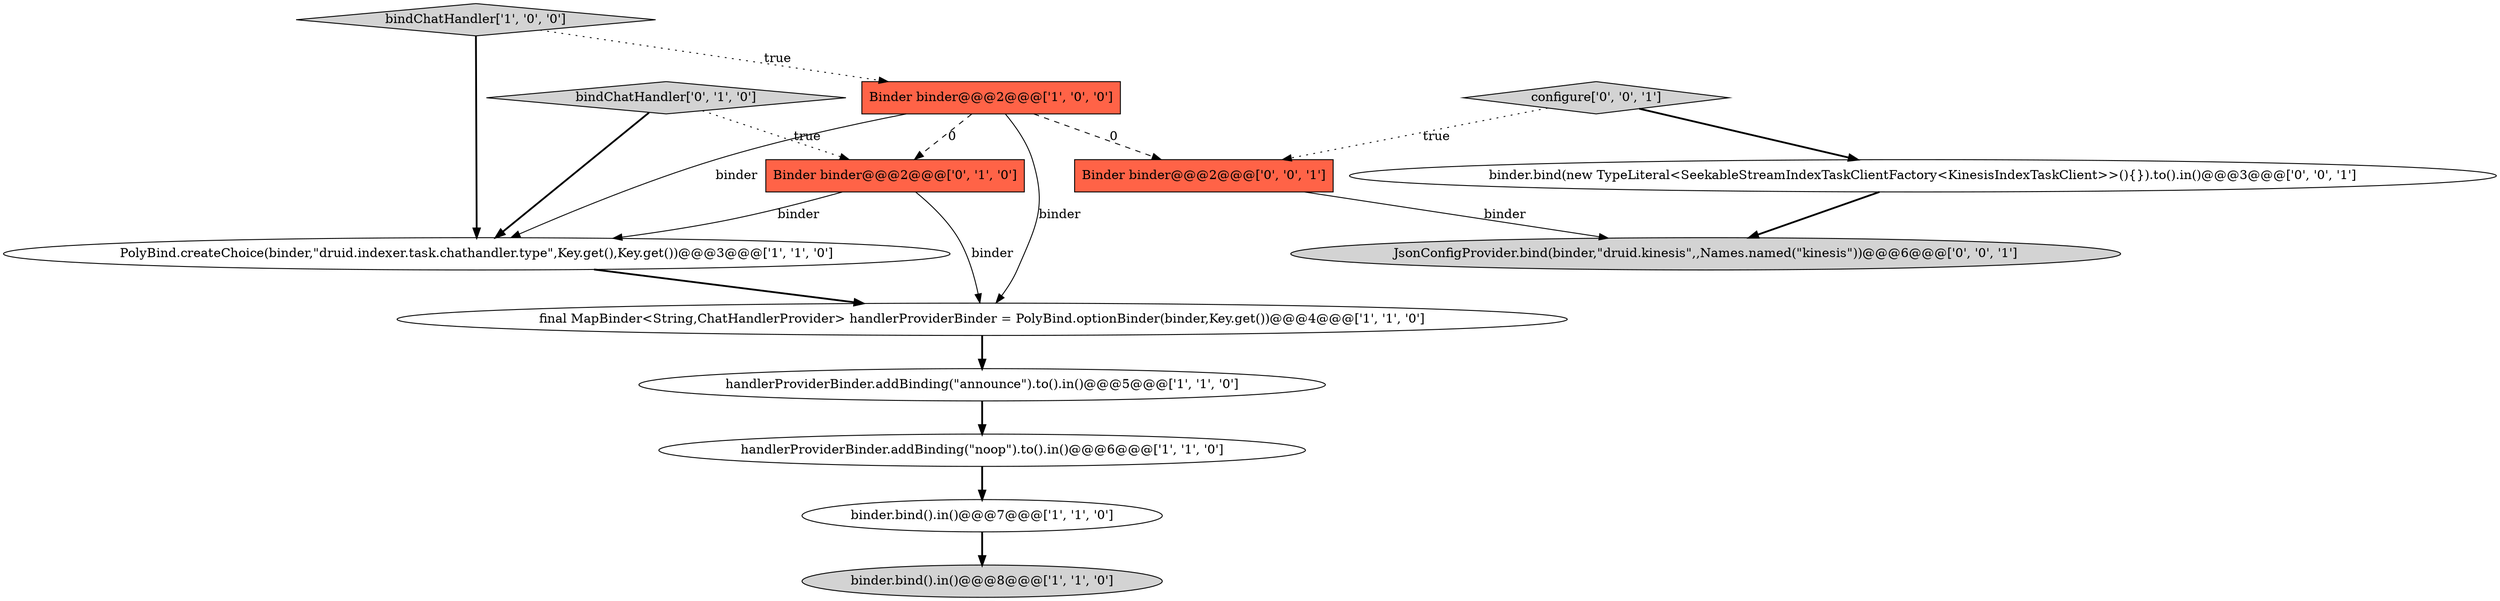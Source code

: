 digraph {
4 [style = filled, label = "handlerProviderBinder.addBinding(\"announce\").to().in()@@@5@@@['1', '1', '0']", fillcolor = white, shape = ellipse image = "AAA0AAABBB1BBB"];
6 [style = filled, label = "final MapBinder<String,ChatHandlerProvider> handlerProviderBinder = PolyBind.optionBinder(binder,Key.get())@@@4@@@['1', '1', '0']", fillcolor = white, shape = ellipse image = "AAA0AAABBB1BBB"];
1 [style = filled, label = "binder.bind().in()@@@7@@@['1', '1', '0']", fillcolor = white, shape = ellipse image = "AAA0AAABBB1BBB"];
10 [style = filled, label = "JsonConfigProvider.bind(binder,\"druid.kinesis\",,Names.named(\"kinesis\"))@@@6@@@['0', '0', '1']", fillcolor = lightgray, shape = ellipse image = "AAA0AAABBB3BBB"];
7 [style = filled, label = "handlerProviderBinder.addBinding(\"noop\").to().in()@@@6@@@['1', '1', '0']", fillcolor = white, shape = ellipse image = "AAA0AAABBB1BBB"];
0 [style = filled, label = "PolyBind.createChoice(binder,\"druid.indexer.task.chathandler.type\",Key.get(),Key.get())@@@3@@@['1', '1', '0']", fillcolor = white, shape = ellipse image = "AAA0AAABBB1BBB"];
13 [style = filled, label = "Binder binder@@@2@@@['0', '0', '1']", fillcolor = tomato, shape = box image = "AAA0AAABBB3BBB"];
5 [style = filled, label = "binder.bind().in()@@@8@@@['1', '1', '0']", fillcolor = lightgray, shape = ellipse image = "AAA0AAABBB1BBB"];
9 [style = filled, label = "Binder binder@@@2@@@['0', '1', '0']", fillcolor = tomato, shape = box image = "AAA1AAABBB2BBB"];
11 [style = filled, label = "configure['0', '0', '1']", fillcolor = lightgray, shape = diamond image = "AAA0AAABBB3BBB"];
3 [style = filled, label = "bindChatHandler['1', '0', '0']", fillcolor = lightgray, shape = diamond image = "AAA0AAABBB1BBB"];
12 [style = filled, label = "binder.bind(new TypeLiteral<SeekableStreamIndexTaskClientFactory<KinesisIndexTaskClient>>(){}).to().in()@@@3@@@['0', '0', '1']", fillcolor = white, shape = ellipse image = "AAA0AAABBB3BBB"];
2 [style = filled, label = "Binder binder@@@2@@@['1', '0', '0']", fillcolor = tomato, shape = box image = "AAA1AAABBB1BBB"];
8 [style = filled, label = "bindChatHandler['0', '1', '0']", fillcolor = lightgray, shape = diamond image = "AAA0AAABBB2BBB"];
1->5 [style = bold, label=""];
8->0 [style = bold, label=""];
2->0 [style = solid, label="binder"];
6->4 [style = bold, label=""];
2->6 [style = solid, label="binder"];
12->10 [style = bold, label=""];
11->12 [style = bold, label=""];
7->1 [style = bold, label=""];
8->9 [style = dotted, label="true"];
11->13 [style = dotted, label="true"];
9->6 [style = solid, label="binder"];
13->10 [style = solid, label="binder"];
2->9 [style = dashed, label="0"];
0->6 [style = bold, label=""];
9->0 [style = solid, label="binder"];
2->13 [style = dashed, label="0"];
4->7 [style = bold, label=""];
3->0 [style = bold, label=""];
3->2 [style = dotted, label="true"];
}
